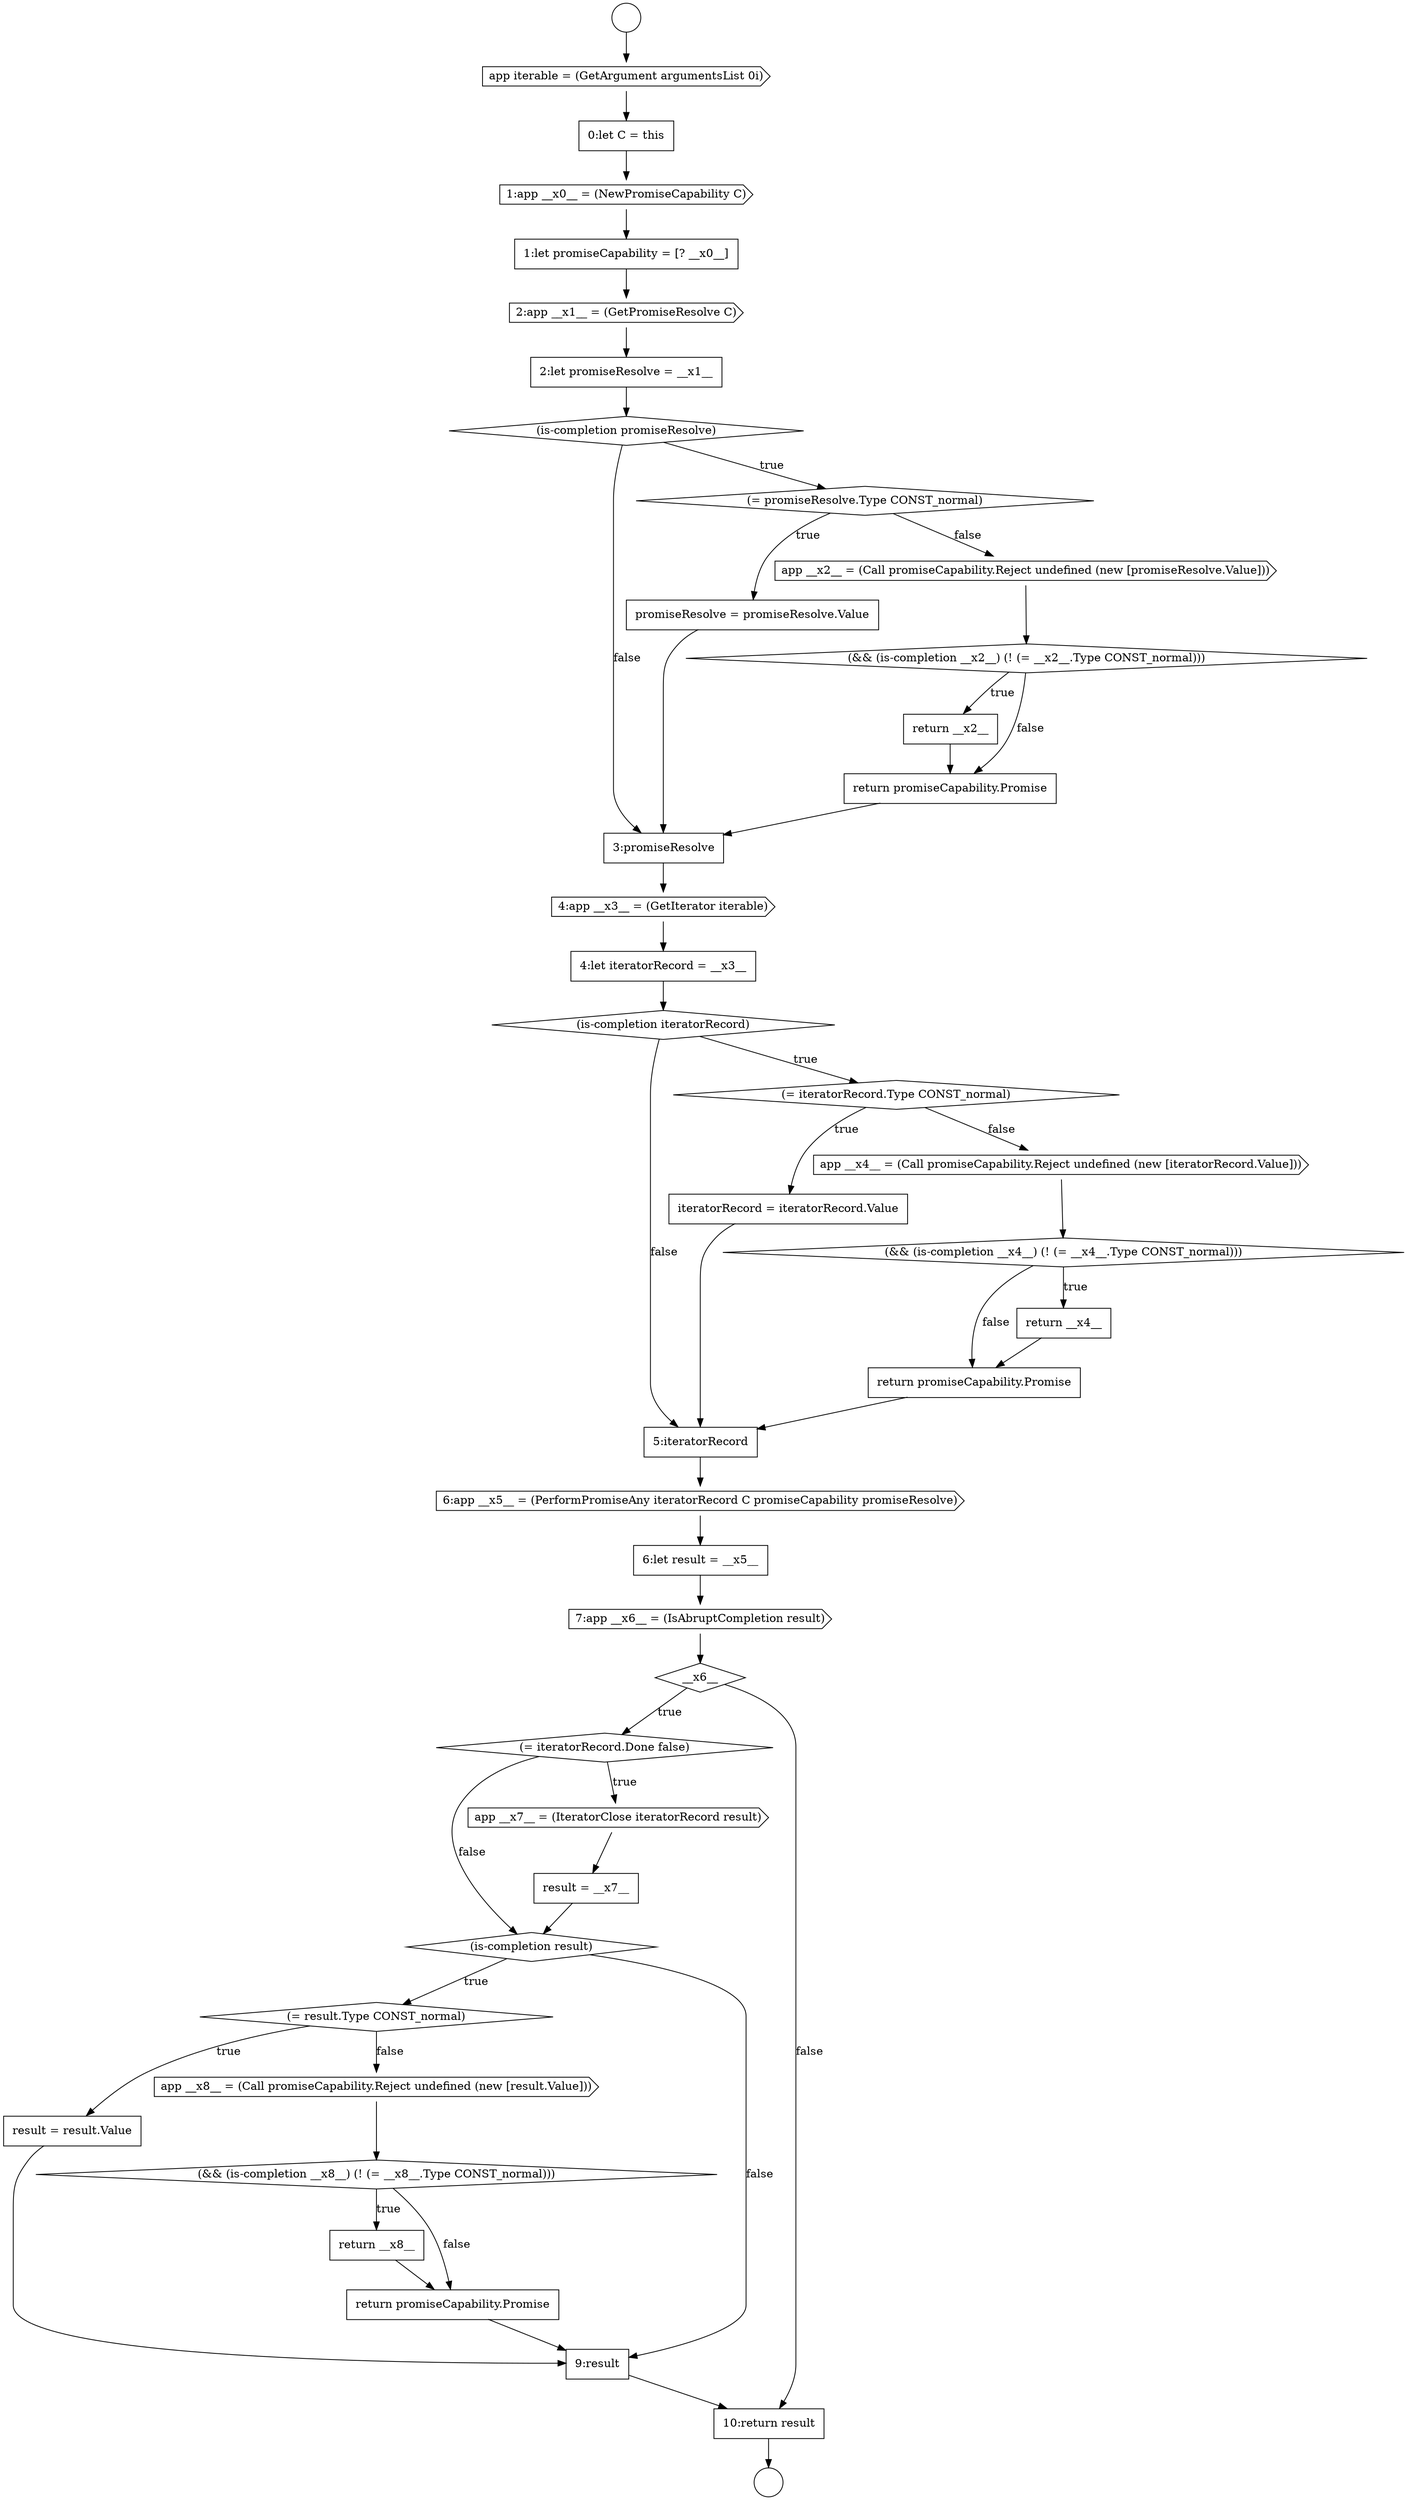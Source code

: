 digraph {
  node19187 [shape=none, margin=0, label=<<font color="black">
    <table border="0" cellborder="1" cellspacing="0" cellpadding="10">
      <tr><td align="left">result = result.Value</td></tr>
    </table>
  </font>> color="black" fillcolor="white" style=filled]
  node19172 [shape=none, margin=0, label=<<font color="black">
    <table border="0" cellborder="1" cellspacing="0" cellpadding="10">
      <tr><td align="left">iteratorRecord = iteratorRecord.Value</td></tr>
    </table>
  </font>> color="black" fillcolor="white" style=filled]
  node19152 [shape=circle label=" " color="black" fillcolor="white" style=filled]
  node19158 [shape=cds, label=<<font color="black">2:app __x1__ = (GetPromiseResolve C)</font>> color="black" fillcolor="white" style=filled]
  node19190 [shape=none, margin=0, label=<<font color="black">
    <table border="0" cellborder="1" cellspacing="0" cellpadding="10">
      <tr><td align="left">return __x8__</td></tr>
    </table>
  </font>> color="black" fillcolor="white" style=filled]
  node19186 [shape=diamond, label=<<font color="black">(= result.Type CONST_normal)</font>> color="black" fillcolor="white" style=filled]
  node19179 [shape=none, margin=0, label=<<font color="black">
    <table border="0" cellborder="1" cellspacing="0" cellpadding="10">
      <tr><td align="left">6:let result = __x5__</td></tr>
    </table>
  </font>> color="black" fillcolor="white" style=filled]
  node19182 [shape=diamond, label=<<font color="black">(= iteratorRecord.Done false)</font>> color="black" fillcolor="white" style=filled]
  node19167 [shape=none, margin=0, label=<<font color="black">
    <table border="0" cellborder="1" cellspacing="0" cellpadding="10">
      <tr><td align="left">3:promiseResolve</td></tr>
    </table>
  </font>> color="black" fillcolor="white" style=filled]
  node19192 [shape=none, margin=0, label=<<font color="black">
    <table border="0" cellborder="1" cellspacing="0" cellpadding="10">
      <tr><td align="left">9:result</td></tr>
    </table>
  </font>> color="black" fillcolor="white" style=filled]
  node19156 [shape=cds, label=<<font color="black">1:app __x0__ = (NewPromiseCapability C)</font>> color="black" fillcolor="white" style=filled]
  node19161 [shape=diamond, label=<<font color="black">(= promiseResolve.Type CONST_normal)</font>> color="black" fillcolor="white" style=filled]
  node19174 [shape=diamond, label=<<font color="black">(&amp;&amp; (is-completion __x4__) (! (= __x4__.Type CONST_normal)))</font>> color="black" fillcolor="white" style=filled]
  node19159 [shape=none, margin=0, label=<<font color="black">
    <table border="0" cellborder="1" cellspacing="0" cellpadding="10">
      <tr><td align="left">2:let promiseResolve = __x1__</td></tr>
    </table>
  </font>> color="black" fillcolor="white" style=filled]
  node19191 [shape=none, margin=0, label=<<font color="black">
    <table border="0" cellborder="1" cellspacing="0" cellpadding="10">
      <tr><td align="left">return promiseCapability.Promise</td></tr>
    </table>
  </font>> color="black" fillcolor="white" style=filled]
  node19180 [shape=cds, label=<<font color="black">7:app __x6__ = (IsAbruptCompletion result)</font>> color="black" fillcolor="white" style=filled]
  node19155 [shape=none, margin=0, label=<<font color="black">
    <table border="0" cellborder="1" cellspacing="0" cellpadding="10">
      <tr><td align="left">0:let C = this</td></tr>
    </table>
  </font>> color="black" fillcolor="white" style=filled]
  node19184 [shape=none, margin=0, label=<<font color="black">
    <table border="0" cellborder="1" cellspacing="0" cellpadding="10">
      <tr><td align="left">result = __x7__</td></tr>
    </table>
  </font>> color="black" fillcolor="white" style=filled]
  node19165 [shape=none, margin=0, label=<<font color="black">
    <table border="0" cellborder="1" cellspacing="0" cellpadding="10">
      <tr><td align="left">return __x2__</td></tr>
    </table>
  </font>> color="black" fillcolor="white" style=filled]
  node19177 [shape=none, margin=0, label=<<font color="black">
    <table border="0" cellborder="1" cellspacing="0" cellpadding="10">
      <tr><td align="left">5:iteratorRecord</td></tr>
    </table>
  </font>> color="black" fillcolor="white" style=filled]
  node19171 [shape=diamond, label=<<font color="black">(= iteratorRecord.Type CONST_normal)</font>> color="black" fillcolor="white" style=filled]
  node19162 [shape=none, margin=0, label=<<font color="black">
    <table border="0" cellborder="1" cellspacing="0" cellpadding="10">
      <tr><td align="left">promiseResolve = promiseResolve.Value</td></tr>
    </table>
  </font>> color="black" fillcolor="white" style=filled]
  node19181 [shape=diamond, label=<<font color="black">__x6__</font>> color="black" fillcolor="white" style=filled]
  node19166 [shape=none, margin=0, label=<<font color="black">
    <table border="0" cellborder="1" cellspacing="0" cellpadding="10">
      <tr><td align="left">return promiseCapability.Promise</td></tr>
    </table>
  </font>> color="black" fillcolor="white" style=filled]
  node19154 [shape=cds, label=<<font color="black">app iterable = (GetArgument argumentsList 0i)</font>> color="black" fillcolor="white" style=filled]
  node19178 [shape=cds, label=<<font color="black">6:app __x5__ = (PerformPromiseAny iteratorRecord C promiseCapability promiseResolve)</font>> color="black" fillcolor="white" style=filled]
  node19163 [shape=cds, label=<<font color="black">app __x2__ = (Call promiseCapability.Reject undefined (new [promiseResolve.Value]))</font>> color="black" fillcolor="white" style=filled]
  node19170 [shape=diamond, label=<<font color="black">(is-completion iteratorRecord)</font>> color="black" fillcolor="white" style=filled]
  node19176 [shape=none, margin=0, label=<<font color="black">
    <table border="0" cellborder="1" cellspacing="0" cellpadding="10">
      <tr><td align="left">return promiseCapability.Promise</td></tr>
    </table>
  </font>> color="black" fillcolor="white" style=filled]
  node19153 [shape=circle label=" " color="black" fillcolor="white" style=filled]
  node19189 [shape=diamond, label=<<font color="black">(&amp;&amp; (is-completion __x8__) (! (= __x8__.Type CONST_normal)))</font>> color="black" fillcolor="white" style=filled]
  node19185 [shape=diamond, label=<<font color="black">(is-completion result)</font>> color="black" fillcolor="white" style=filled]
  node19157 [shape=none, margin=0, label=<<font color="black">
    <table border="0" cellborder="1" cellspacing="0" cellpadding="10">
      <tr><td align="left">1:let promiseCapability = [? __x0__]</td></tr>
    </table>
  </font>> color="black" fillcolor="white" style=filled]
  node19169 [shape=none, margin=0, label=<<font color="black">
    <table border="0" cellborder="1" cellspacing="0" cellpadding="10">
      <tr><td align="left">4:let iteratorRecord = __x3__</td></tr>
    </table>
  </font>> color="black" fillcolor="white" style=filled]
  node19164 [shape=diamond, label=<<font color="black">(&amp;&amp; (is-completion __x2__) (! (= __x2__.Type CONST_normal)))</font>> color="black" fillcolor="white" style=filled]
  node19160 [shape=diamond, label=<<font color="black">(is-completion promiseResolve)</font>> color="black" fillcolor="white" style=filled]
  node19175 [shape=none, margin=0, label=<<font color="black">
    <table border="0" cellborder="1" cellspacing="0" cellpadding="10">
      <tr><td align="left">return __x4__</td></tr>
    </table>
  </font>> color="black" fillcolor="white" style=filled]
  node19173 [shape=cds, label=<<font color="black">app __x4__ = (Call promiseCapability.Reject undefined (new [iteratorRecord.Value]))</font>> color="black" fillcolor="white" style=filled]
  node19183 [shape=cds, label=<<font color="black">app __x7__ = (IteratorClose iteratorRecord result)</font>> color="black" fillcolor="white" style=filled]
  node19168 [shape=cds, label=<<font color="black">4:app __x3__ = (GetIterator iterable)</font>> color="black" fillcolor="white" style=filled]
  node19188 [shape=cds, label=<<font color="black">app __x8__ = (Call promiseCapability.Reject undefined (new [result.Value]))</font>> color="black" fillcolor="white" style=filled]
  node19193 [shape=none, margin=0, label=<<font color="black">
    <table border="0" cellborder="1" cellspacing="0" cellpadding="10">
      <tr><td align="left">10:return result</td></tr>
    </table>
  </font>> color="black" fillcolor="white" style=filled]
  node19176 -> node19177 [ color="black"]
  node19154 -> node19155 [ color="black"]
  node19183 -> node19184 [ color="black"]
  node19175 -> node19176 [ color="black"]
  node19184 -> node19185 [ color="black"]
  node19169 -> node19170 [ color="black"]
  node19157 -> node19158 [ color="black"]
  node19164 -> node19165 [label=<<font color="black">true</font>> color="black"]
  node19164 -> node19166 [label=<<font color="black">false</font>> color="black"]
  node19162 -> node19167 [ color="black"]
  node19174 -> node19175 [label=<<font color="black">true</font>> color="black"]
  node19174 -> node19176 [label=<<font color="black">false</font>> color="black"]
  node19187 -> node19192 [ color="black"]
  node19188 -> node19189 [ color="black"]
  node19160 -> node19161 [label=<<font color="black">true</font>> color="black"]
  node19160 -> node19167 [label=<<font color="black">false</font>> color="black"]
  node19165 -> node19166 [ color="black"]
  node19152 -> node19154 [ color="black"]
  node19186 -> node19187 [label=<<font color="black">true</font>> color="black"]
  node19186 -> node19188 [label=<<font color="black">false</font>> color="black"]
  node19156 -> node19157 [ color="black"]
  node19189 -> node19190 [label=<<font color="black">true</font>> color="black"]
  node19189 -> node19191 [label=<<font color="black">false</font>> color="black"]
  node19191 -> node19192 [ color="black"]
  node19182 -> node19183 [label=<<font color="black">true</font>> color="black"]
  node19182 -> node19185 [label=<<font color="black">false</font>> color="black"]
  node19168 -> node19169 [ color="black"]
  node19172 -> node19177 [ color="black"]
  node19185 -> node19186 [label=<<font color="black">true</font>> color="black"]
  node19185 -> node19192 [label=<<font color="black">false</font>> color="black"]
  node19171 -> node19172 [label=<<font color="black">true</font>> color="black"]
  node19171 -> node19173 [label=<<font color="black">false</font>> color="black"]
  node19166 -> node19167 [ color="black"]
  node19173 -> node19174 [ color="black"]
  node19180 -> node19181 [ color="black"]
  node19181 -> node19182 [label=<<font color="black">true</font>> color="black"]
  node19181 -> node19193 [label=<<font color="black">false</font>> color="black"]
  node19159 -> node19160 [ color="black"]
  node19178 -> node19179 [ color="black"]
  node19179 -> node19180 [ color="black"]
  node19158 -> node19159 [ color="black"]
  node19177 -> node19178 [ color="black"]
  node19192 -> node19193 [ color="black"]
  node19155 -> node19156 [ color="black"]
  node19190 -> node19191 [ color="black"]
  node19193 -> node19153 [ color="black"]
  node19170 -> node19171 [label=<<font color="black">true</font>> color="black"]
  node19170 -> node19177 [label=<<font color="black">false</font>> color="black"]
  node19161 -> node19162 [label=<<font color="black">true</font>> color="black"]
  node19161 -> node19163 [label=<<font color="black">false</font>> color="black"]
  node19163 -> node19164 [ color="black"]
  node19167 -> node19168 [ color="black"]
}
